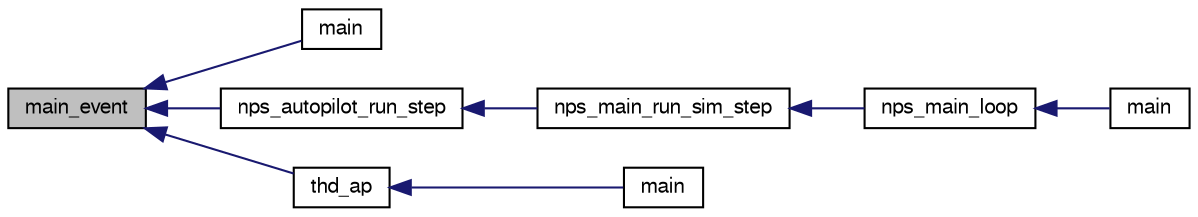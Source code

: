 digraph "main_event"
{
  edge [fontname="FreeSans",fontsize="10",labelfontname="FreeSans",labelfontsize="10"];
  node [fontname="FreeSans",fontsize="10",shape=record];
  rankdir="LR";
  Node1 [label="main_event",height=0.2,width=0.4,color="black", fillcolor="grey75", style="filled", fontcolor="black"];
  Node1 -> Node2 [dir="back",color="midnightblue",fontsize="10",style="solid",fontname="FreeSans"];
  Node2 [label="main",height=0.2,width=0.4,color="black", fillcolor="white", style="filled",URL="$uart__tunnel_8c.html#a840291bc02cba5474a4cb46a9b9566fe"];
  Node1 -> Node3 [dir="back",color="midnightblue",fontsize="10",style="solid",fontname="FreeSans"];
  Node3 [label="nps_autopilot_run_step",height=0.2,width=0.4,color="black", fillcolor="white", style="filled",URL="$nps__autopilot__rotorcraft_8c.html#a12870aaa609d4860004be3cec4c8cf2a"];
  Node3 -> Node4 [dir="back",color="midnightblue",fontsize="10",style="solid",fontname="FreeSans"];
  Node4 [label="nps_main_run_sim_step",height=0.2,width=0.4,color="black", fillcolor="white", style="filled",URL="$nps__main__sitl_8c.html#a9a080385e191a932860731e6f511c775"];
  Node4 -> Node5 [dir="back",color="midnightblue",fontsize="10",style="solid",fontname="FreeSans"];
  Node5 [label="nps_main_loop",height=0.2,width=0.4,color="black", fillcolor="white", style="filled",URL="$nps__main__sitl_8c.html#afa201657c19f3eac2d07487bb11a261d"];
  Node5 -> Node6 [dir="back",color="midnightblue",fontsize="10",style="solid",fontname="FreeSans"];
  Node6 [label="main",height=0.2,width=0.4,color="black", fillcolor="white", style="filled",URL="$nps__main__sitl_8c.html#a3c04138a5bfe5d72780bb7e82a18e627"];
  Node1 -> Node7 [dir="back",color="midnightblue",fontsize="10",style="solid",fontname="FreeSans"];
  Node7 [label="thd_ap",height=0.2,width=0.4,color="black", fillcolor="white", style="filled",URL="$rotorcraft_2main__chibios_8c.html#a1bd1ec0fdc597d88ee659889cda25c0a"];
  Node7 -> Node8 [dir="back",color="midnightblue",fontsize="10",style="solid",fontname="FreeSans"];
  Node8 [label="main",height=0.2,width=0.4,color="black", fillcolor="white", style="filled",URL="$rotorcraft_2main__chibios_8c.html#a840291bc02cba5474a4cb46a9b9566fe",tooltip="Main function. "];
}
